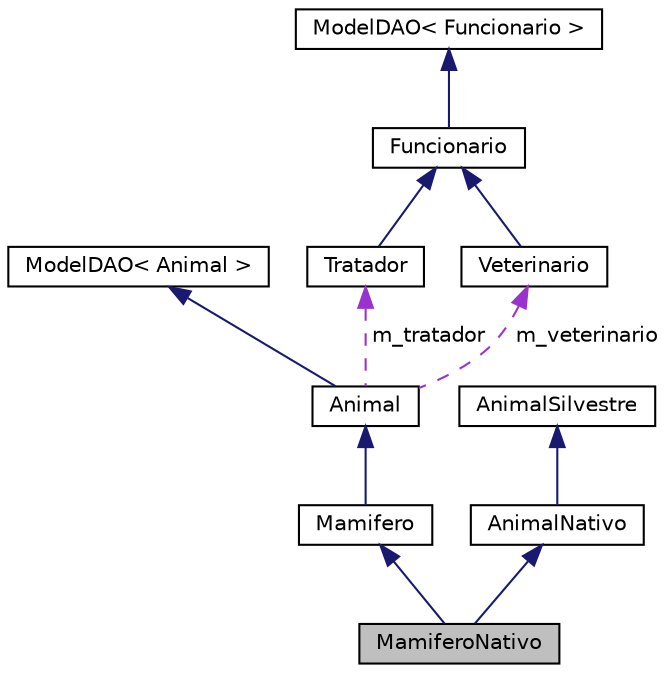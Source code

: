 digraph "MamiferoNativo"
{
  edge [fontname="Helvetica",fontsize="10",labelfontname="Helvetica",labelfontsize="10"];
  node [fontname="Helvetica",fontsize="10",shape=record];
  Node6 [label="MamiferoNativo",height=0.2,width=0.4,color="black", fillcolor="grey75", style="filled", fontcolor="black"];
  Node7 -> Node6 [dir="back",color="midnightblue",fontsize="10",style="solid",fontname="Helvetica"];
  Node7 [label="Mamifero",height=0.2,width=0.4,color="black", fillcolor="white", style="filled",URL="$dc/d80/classMamifero.html"];
  Node8 -> Node7 [dir="back",color="midnightblue",fontsize="10",style="solid",fontname="Helvetica"];
  Node8 [label="Animal",height=0.2,width=0.4,color="black", fillcolor="white", style="filled",URL="$d7/dac/classAnimal.html"];
  Node9 -> Node8 [dir="back",color="midnightblue",fontsize="10",style="solid",fontname="Helvetica"];
  Node9 [label="ModelDAO\< Animal \>",height=0.2,width=0.4,color="black", fillcolor="white", style="filled",URL="$df/dd0/classModelDAO.html"];
  Node10 -> Node8 [dir="back",color="darkorchid3",fontsize="10",style="dashed",label=" m_tratador" ,fontname="Helvetica"];
  Node10 [label="Tratador",height=0.2,width=0.4,color="black", fillcolor="white", style="filled",URL="$d1/dce/classTratador.html"];
  Node11 -> Node10 [dir="back",color="midnightblue",fontsize="10",style="solid",fontname="Helvetica"];
  Node11 [label="Funcionario",height=0.2,width=0.4,color="black", fillcolor="white", style="filled",URL="$d2/de9/classFuncionario.html"];
  Node12 -> Node11 [dir="back",color="midnightblue",fontsize="10",style="solid",fontname="Helvetica"];
  Node12 [label="ModelDAO\< Funcionario \>",height=0.2,width=0.4,color="black", fillcolor="white", style="filled",URL="$df/dd0/classModelDAO.html"];
  Node13 -> Node8 [dir="back",color="darkorchid3",fontsize="10",style="dashed",label=" m_veterinario" ,fontname="Helvetica"];
  Node13 [label="Veterinario",height=0.2,width=0.4,color="black", fillcolor="white", style="filled",URL="$df/d71/classVeterinario.html"];
  Node11 -> Node13 [dir="back",color="midnightblue",fontsize="10",style="solid",fontname="Helvetica"];
  Node14 -> Node6 [dir="back",color="midnightblue",fontsize="10",style="solid",fontname="Helvetica"];
  Node14 [label="AnimalNativo",height=0.2,width=0.4,color="black", fillcolor="white", style="filled",URL="$d3/dfa/classAnimalNativo.html"];
  Node15 -> Node14 [dir="back",color="midnightblue",fontsize="10",style="solid",fontname="Helvetica"];
  Node15 [label="AnimalSilvestre",height=0.2,width=0.4,color="black", fillcolor="white", style="filled",URL="$de/d8e/classAnimalSilvestre.html"];
}
